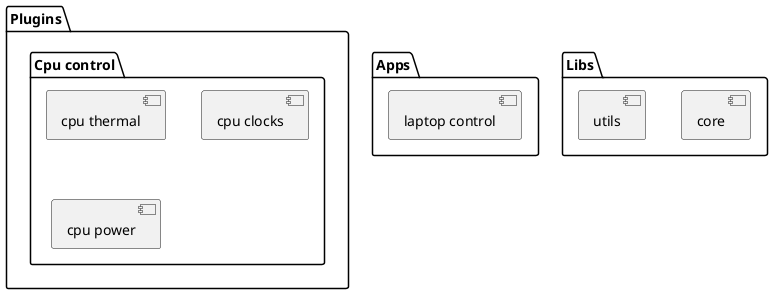 @startuml

package "Apps" {
    [laptop control]
}

package "Plugins" {
    package "Cpu control" {
        [cpu thermal]
        [cpu clocks]
        [cpu power]
    }
}

package "Libs" {
    [core]
    [utils]
}
@enduml
